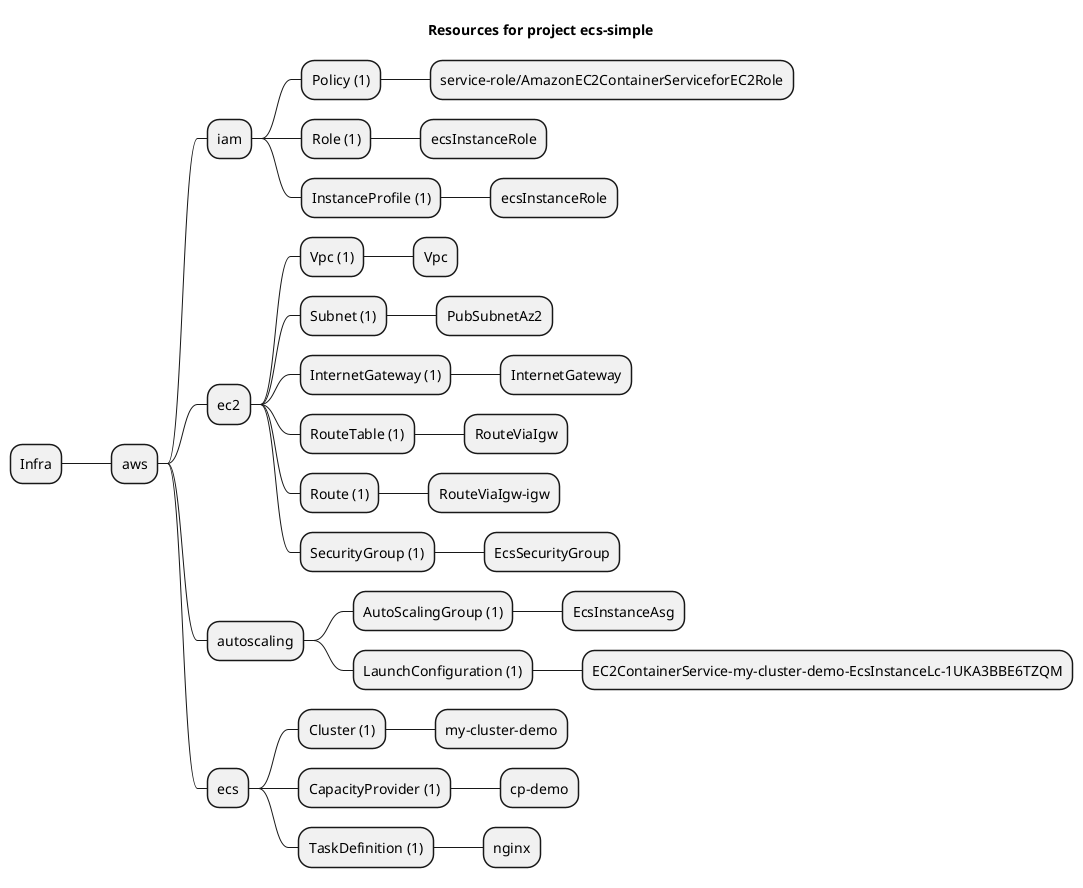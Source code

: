 @startmindmap
title Resources for project ecs-simple
skinparam monochrome true
+ Infra
++ aws
+++ iam
++++ Policy (1)
+++++ service-role/AmazonEC2ContainerServiceforEC2Role
++++ Role (1)
+++++ ecsInstanceRole
++++ InstanceProfile (1)
+++++ ecsInstanceRole
+++ ec2
++++ Vpc (1)
+++++ Vpc
++++ Subnet (1)
+++++ PubSubnetAz2
++++ InternetGateway (1)
+++++ InternetGateway
++++ RouteTable (1)
+++++ RouteViaIgw
++++ Route (1)
+++++ RouteViaIgw-igw
++++ SecurityGroup (1)
+++++ EcsSecurityGroup
+++ autoscaling
++++ AutoScalingGroup (1)
+++++ EcsInstanceAsg
++++ LaunchConfiguration (1)
+++++ EC2ContainerService-my-cluster-demo-EcsInstanceLc-1UKA3BBE6TZQM
+++ ecs
++++ Cluster (1)
+++++ my-cluster-demo
++++ CapacityProvider (1)
+++++ cp-demo
++++ TaskDefinition (1)
+++++ nginx
@endmindmap